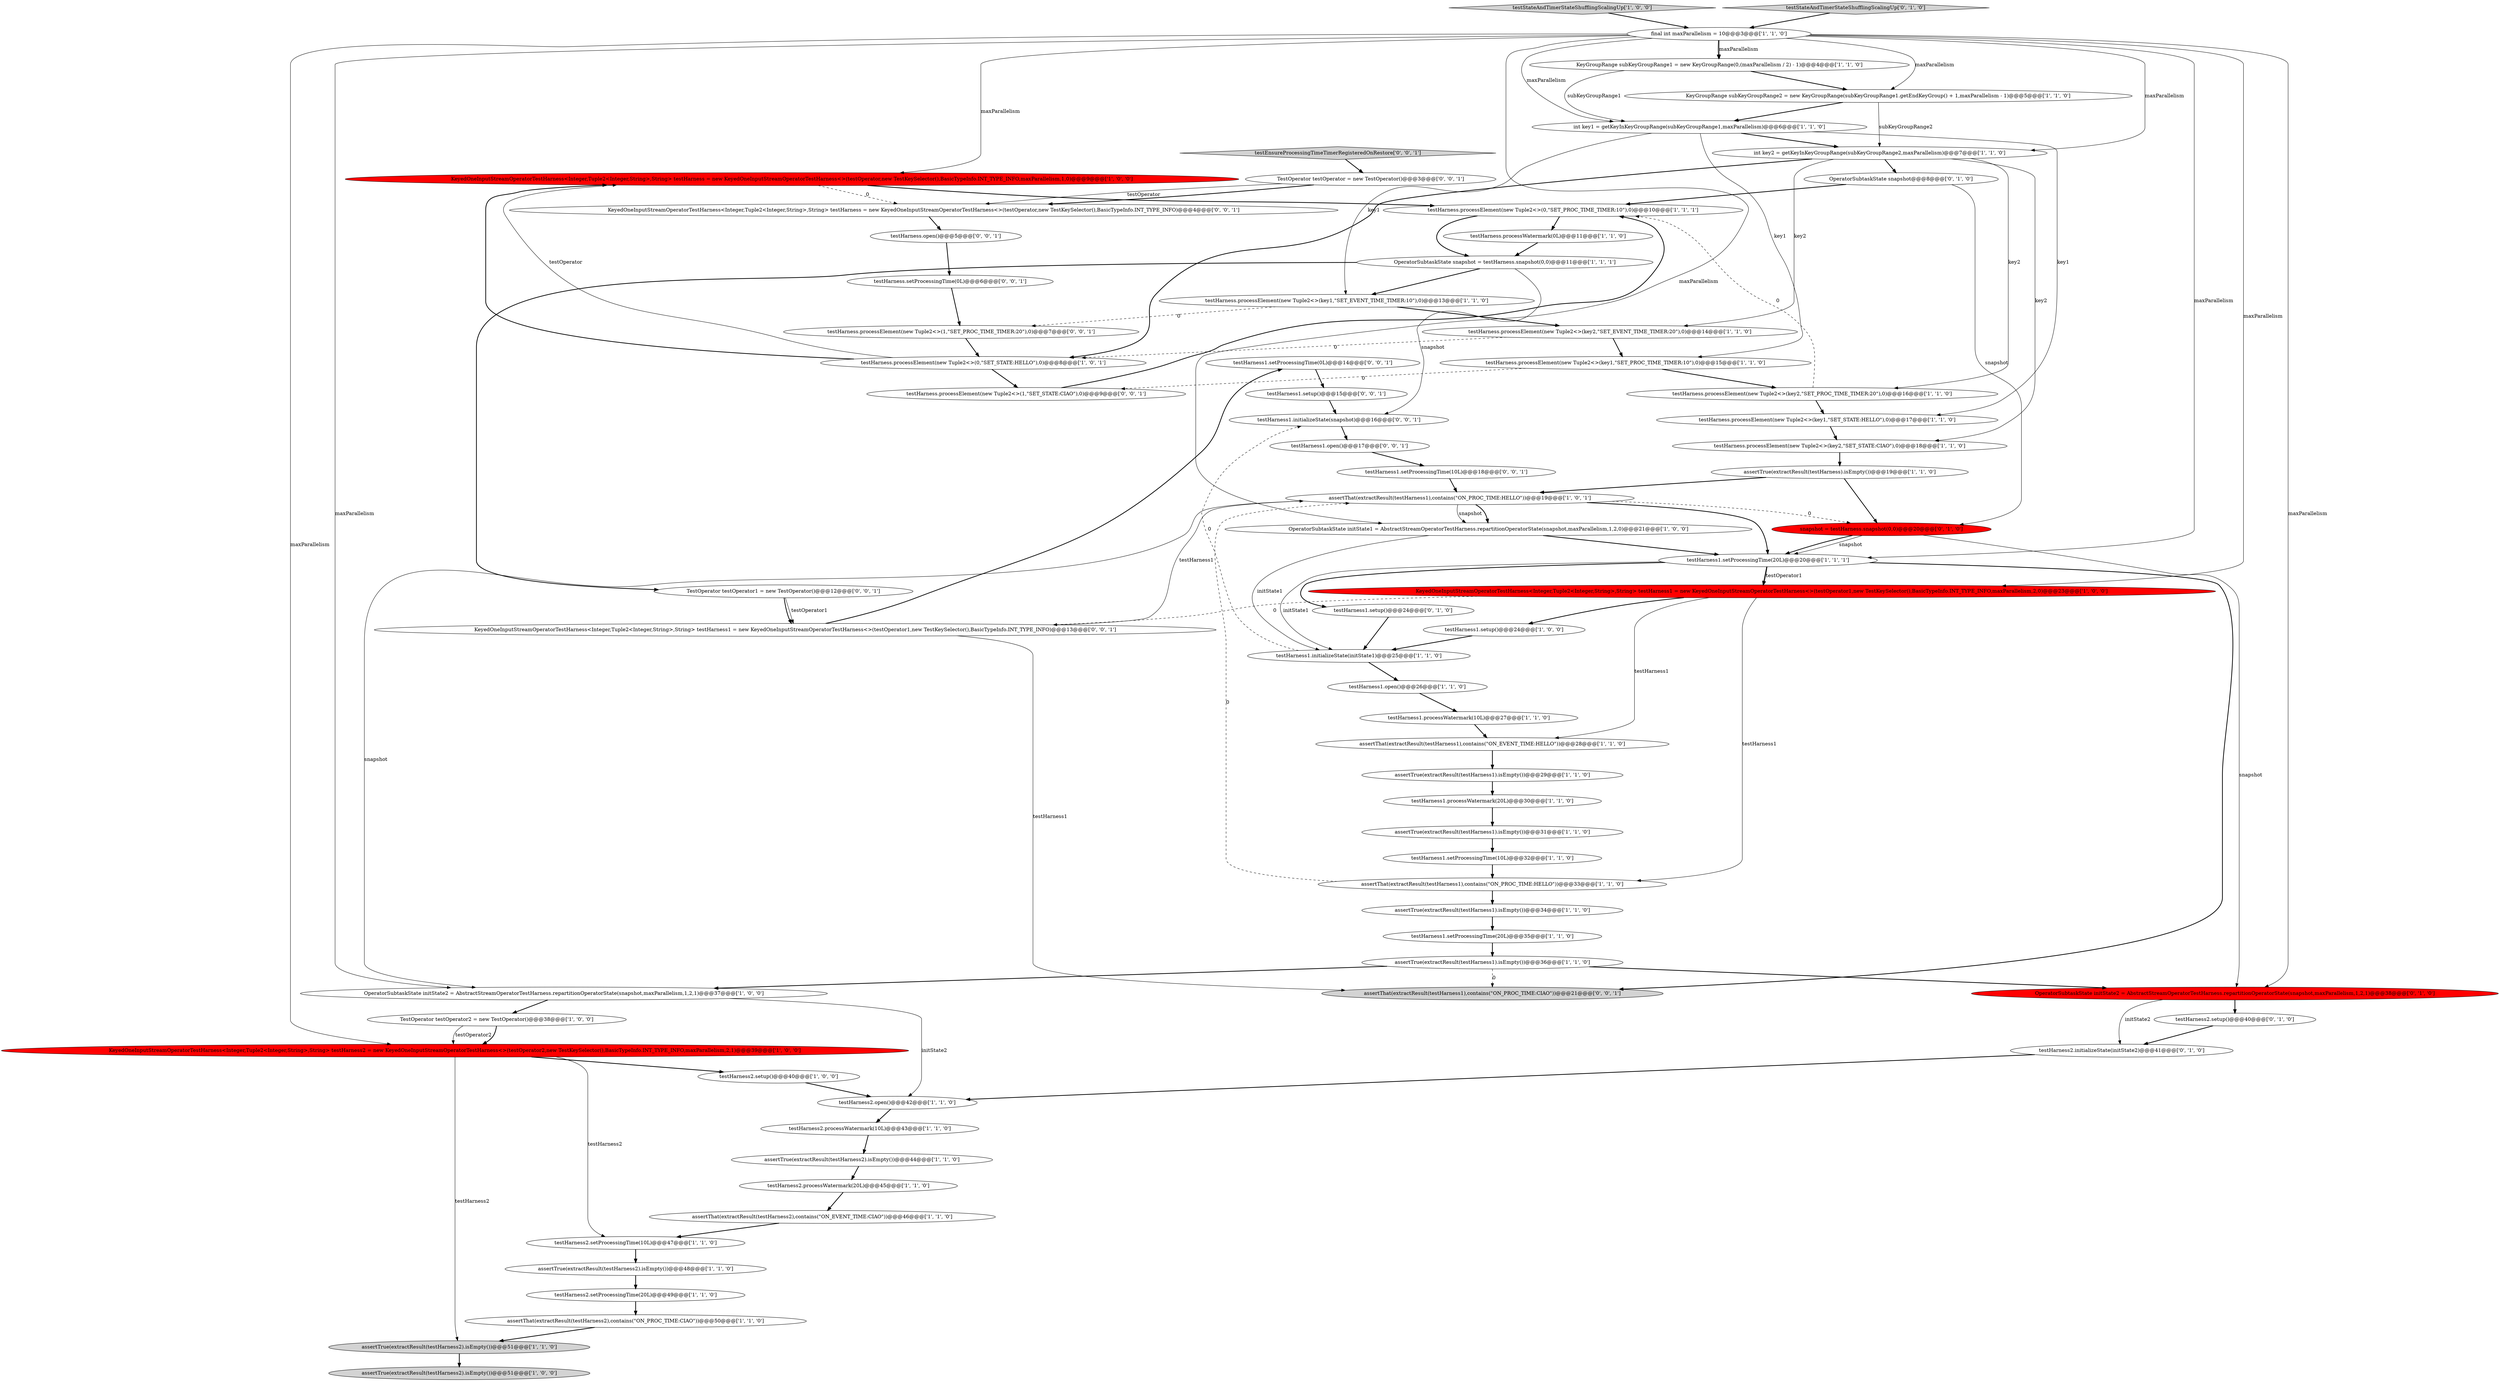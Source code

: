 digraph {
59 [style = filled, label = "testHarness1.setProcessingTime(0L)@@@14@@@['0', '0', '1']", fillcolor = white, shape = ellipse image = "AAA0AAABBB3BBB"];
52 [style = filled, label = "OperatorSubtaskState snapshot@@@8@@@['0', '1', '0']", fillcolor = white, shape = ellipse image = "AAA0AAABBB2BBB"];
20 [style = filled, label = "testHarness1.processWatermark(20L)@@@30@@@['1', '1', '0']", fillcolor = white, shape = ellipse image = "AAA0AAABBB1BBB"];
35 [style = filled, label = "testHarness.processElement(new Tuple2<>(0,\"SET_STATE:HELLO\"),0)@@@8@@@['1', '0', '1']", fillcolor = white, shape = ellipse image = "AAA0AAABBB1BBB"];
22 [style = filled, label = "testHarness2.processWatermark(20L)@@@45@@@['1', '1', '0']", fillcolor = white, shape = ellipse image = "AAA0AAABBB1BBB"];
37 [style = filled, label = "KeyedOneInputStreamOperatorTestHarness<Integer,Tuple2<Integer,String>,String> testHarness2 = new KeyedOneInputStreamOperatorTestHarness<>(testOperator2,new TestKeySelector(),BasicTypeInfo.INT_TYPE_INFO,maxParallelism,2,1)@@@39@@@['1', '0', '0']", fillcolor = red, shape = ellipse image = "AAA1AAABBB1BBB"];
43 [style = filled, label = "testHarness1.setProcessingTime(20L)@@@20@@@['1', '1', '1']", fillcolor = white, shape = ellipse image = "AAA0AAABBB1BBB"];
60 [style = filled, label = "testHarness1.initializeState(snapshot)@@@16@@@['0', '0', '1']", fillcolor = white, shape = ellipse image = "AAA0AAABBB3BBB"];
68 [style = filled, label = "TestOperator testOperator = new TestOperator()@@@3@@@['0', '0', '1']", fillcolor = white, shape = ellipse image = "AAA0AAABBB3BBB"];
4 [style = filled, label = "testStateAndTimerStateShufflingScalingUp['1', '0', '0']", fillcolor = lightgray, shape = diamond image = "AAA0AAABBB1BBB"];
16 [style = filled, label = "assertThat(extractResult(testHarness1),contains(\"ON_PROC_TIME:HELLO\"))@@@19@@@['1', '0', '1']", fillcolor = white, shape = ellipse image = "AAA0AAABBB1BBB"];
1 [style = filled, label = "assertThat(extractResult(testHarness2),contains(\"ON_EVENT_TIME:CIAO\"))@@@46@@@['1', '1', '0']", fillcolor = white, shape = ellipse image = "AAA0AAABBB1BBB"];
17 [style = filled, label = "testHarness1.setup()@@@24@@@['1', '0', '0']", fillcolor = white, shape = ellipse image = "AAA0AAABBB1BBB"];
26 [style = filled, label = "KeyedOneInputStreamOperatorTestHarness<Integer,Tuple2<Integer,String>,String> testHarness = new KeyedOneInputStreamOperatorTestHarness<>(testOperator,new TestKeySelector(),BasicTypeInfo.INT_TYPE_INFO,maxParallelism,1,0)@@@9@@@['1', '0', '0']", fillcolor = red, shape = ellipse image = "AAA1AAABBB1BBB"];
41 [style = filled, label = "testHarness.processWatermark(0L)@@@11@@@['1', '1', '0']", fillcolor = white, shape = ellipse image = "AAA0AAABBB1BBB"];
50 [style = filled, label = "testHarness2.initializeState(initState2)@@@41@@@['0', '1', '0']", fillcolor = white, shape = ellipse image = "AAA0AAABBB2BBB"];
56 [style = filled, label = "testHarness1.setup()@@@24@@@['0', '1', '0']", fillcolor = white, shape = ellipse image = "AAA0AAABBB2BBB"];
64 [style = filled, label = "testEnsureProcessingTimeTimerRegisteredOnRestore['0', '0', '1']", fillcolor = lightgray, shape = diamond image = "AAA0AAABBB3BBB"];
70 [style = filled, label = "assertThat(extractResult(testHarness1),contains(\"ON_PROC_TIME:CIAO\"))@@@21@@@['0', '0', '1']", fillcolor = lightgray, shape = ellipse image = "AAA0AAABBB3BBB"];
15 [style = filled, label = "assertTrue(extractResult(testHarness1).isEmpty())@@@29@@@['1', '1', '0']", fillcolor = white, shape = ellipse image = "AAA0AAABBB1BBB"];
23 [style = filled, label = "testHarness.processElement(new Tuple2<>(0,\"SET_PROC_TIME_TIMER:10\"),0)@@@10@@@['1', '1', '1']", fillcolor = white, shape = ellipse image = "AAA0AAABBB1BBB"];
24 [style = filled, label = "testHarness1.setProcessingTime(20L)@@@35@@@['1', '1', '0']", fillcolor = white, shape = ellipse image = "AAA0AAABBB1BBB"];
33 [style = filled, label = "int key2 = getKeyInKeyGroupRange(subKeyGroupRange2,maxParallelism)@@@7@@@['1', '1', '0']", fillcolor = white, shape = ellipse image = "AAA0AAABBB1BBB"];
55 [style = filled, label = "testHarness2.setup()@@@40@@@['0', '1', '0']", fillcolor = white, shape = ellipse image = "AAA0AAABBB2BBB"];
34 [style = filled, label = "final int maxParallelism = 10@@@3@@@['1', '1', '0']", fillcolor = white, shape = ellipse image = "AAA0AAABBB1BBB"];
38 [style = filled, label = "testHarness2.open()@@@42@@@['1', '1', '0']", fillcolor = white, shape = ellipse image = "AAA0AAABBB1BBB"];
29 [style = filled, label = "testHarness1.open()@@@26@@@['1', '1', '0']", fillcolor = white, shape = ellipse image = "AAA0AAABBB1BBB"];
67 [style = filled, label = "KeyedOneInputStreamOperatorTestHarness<Integer,Tuple2<Integer,String>,String> testHarness1 = new KeyedOneInputStreamOperatorTestHarness<>(testOperator1,new TestKeySelector(),BasicTypeInfo.INT_TYPE_INFO)@@@13@@@['0', '0', '1']", fillcolor = white, shape = ellipse image = "AAA0AAABBB3BBB"];
7 [style = filled, label = "assertTrue(extractResult(testHarness2).isEmpty())@@@48@@@['1', '1', '0']", fillcolor = white, shape = ellipse image = "AAA0AAABBB1BBB"];
14 [style = filled, label = "testHarness2.setup()@@@40@@@['1', '0', '0']", fillcolor = white, shape = ellipse image = "AAA0AAABBB1BBB"];
2 [style = filled, label = "KeyGroupRange subKeyGroupRange2 = new KeyGroupRange(subKeyGroupRange1.getEndKeyGroup() + 1,maxParallelism - 1)@@@5@@@['1', '1', '0']", fillcolor = white, shape = ellipse image = "AAA0AAABBB1BBB"];
62 [style = filled, label = "testHarness.processElement(new Tuple2<>(1,\"SET_PROC_TIME_TIMER:20\"),0)@@@7@@@['0', '0', '1']", fillcolor = white, shape = ellipse image = "AAA0AAABBB3BBB"];
18 [style = filled, label = "testHarness1.processWatermark(10L)@@@27@@@['1', '1', '0']", fillcolor = white, shape = ellipse image = "AAA0AAABBB1BBB"];
44 [style = filled, label = "testHarness.processElement(new Tuple2<>(key1,\"SET_STATE:HELLO\"),0)@@@17@@@['1', '1', '0']", fillcolor = white, shape = ellipse image = "AAA0AAABBB1BBB"];
71 [style = filled, label = "testHarness.processElement(new Tuple2<>(1,\"SET_STATE:CIAO\"),0)@@@9@@@['0', '0', '1']", fillcolor = white, shape = ellipse image = "AAA0AAABBB3BBB"];
12 [style = filled, label = "testHarness2.setProcessingTime(20L)@@@49@@@['1', '1', '0']", fillcolor = white, shape = ellipse image = "AAA0AAABBB1BBB"];
66 [style = filled, label = "KeyedOneInputStreamOperatorTestHarness<Integer,Tuple2<Integer,String>,String> testHarness = new KeyedOneInputStreamOperatorTestHarness<>(testOperator,new TestKeySelector(),BasicTypeInfo.INT_TYPE_INFO)@@@4@@@['0', '0', '1']", fillcolor = white, shape = ellipse image = "AAA0AAABBB3BBB"];
42 [style = filled, label = "OperatorSubtaskState initState2 = AbstractStreamOperatorTestHarness.repartitionOperatorState(snapshot,maxParallelism,1,2,1)@@@37@@@['1', '0', '0']", fillcolor = white, shape = ellipse image = "AAA0AAABBB1BBB"];
69 [style = filled, label = "testHarness1.open()@@@17@@@['0', '0', '1']", fillcolor = white, shape = ellipse image = "AAA0AAABBB3BBB"];
19 [style = filled, label = "assertTrue(extractResult(testHarness2).isEmpty())@@@51@@@['1', '0', '0']", fillcolor = lightgray, shape = ellipse image = "AAA0AAABBB1BBB"];
27 [style = filled, label = "assertTrue(extractResult(testHarness2).isEmpty())@@@44@@@['1', '1', '0']", fillcolor = white, shape = ellipse image = "AAA0AAABBB1BBB"];
0 [style = filled, label = "testHarness.processElement(new Tuple2<>(key1,\"SET_PROC_TIME_TIMER:10\"),0)@@@15@@@['1', '1', '0']", fillcolor = white, shape = ellipse image = "AAA0AAABBB1BBB"];
31 [style = filled, label = "testHarness2.setProcessingTime(10L)@@@47@@@['1', '1', '0']", fillcolor = white, shape = ellipse image = "AAA0AAABBB1BBB"];
39 [style = filled, label = "testHarness2.processWatermark(10L)@@@43@@@['1', '1', '0']", fillcolor = white, shape = ellipse image = "AAA0AAABBB1BBB"];
58 [style = filled, label = "testHarness1.setup()@@@15@@@['0', '0', '1']", fillcolor = white, shape = ellipse image = "AAA0AAABBB3BBB"];
9 [style = filled, label = "testHarness.processElement(new Tuple2<>(key2,\"SET_STATE:CIAO\"),0)@@@18@@@['1', '1', '0']", fillcolor = white, shape = ellipse image = "AAA0AAABBB1BBB"];
8 [style = filled, label = "TestOperator testOperator2 = new TestOperator()@@@38@@@['1', '0', '0']", fillcolor = white, shape = ellipse image = "AAA0AAABBB1BBB"];
36 [style = filled, label = "assertTrue(extractResult(testHarness).isEmpty())@@@19@@@['1', '1', '0']", fillcolor = white, shape = ellipse image = "AAA0AAABBB1BBB"];
63 [style = filled, label = "testHarness.open()@@@5@@@['0', '0', '1']", fillcolor = white, shape = ellipse image = "AAA0AAABBB3BBB"];
5 [style = filled, label = "testHarness.processElement(new Tuple2<>(key1,\"SET_EVENT_TIME_TIMER:10\"),0)@@@13@@@['1', '1', '0']", fillcolor = white, shape = ellipse image = "AAA0AAABBB1BBB"];
13 [style = filled, label = "assertTrue(extractResult(testHarness1).isEmpty())@@@36@@@['1', '1', '0']", fillcolor = white, shape = ellipse image = "AAA0AAABBB1BBB"];
30 [style = filled, label = "testHarness1.initializeState(initState1)@@@25@@@['1', '1', '0']", fillcolor = white, shape = ellipse image = "AAA0AAABBB1BBB"];
32 [style = filled, label = "assertThat(extractResult(testHarness1),contains(\"ON_EVENT_TIME:HELLO\"))@@@28@@@['1', '1', '0']", fillcolor = white, shape = ellipse image = "AAA0AAABBB1BBB"];
25 [style = filled, label = "KeyGroupRange subKeyGroupRange1 = new KeyGroupRange(0,(maxParallelism / 2) - 1)@@@4@@@['1', '1', '0']", fillcolor = white, shape = ellipse image = "AAA0AAABBB1BBB"];
40 [style = filled, label = "assertThat(extractResult(testHarness2),contains(\"ON_PROC_TIME:CIAO\"))@@@50@@@['1', '1', '0']", fillcolor = white, shape = ellipse image = "AAA0AAABBB1BBB"];
3 [style = filled, label = "KeyedOneInputStreamOperatorTestHarness<Integer,Tuple2<Integer,String>,String> testHarness1 = new KeyedOneInputStreamOperatorTestHarness<>(testOperator1,new TestKeySelector(),BasicTypeInfo.INT_TYPE_INFO,maxParallelism,2,0)@@@23@@@['1', '0', '0']", fillcolor = red, shape = ellipse image = "AAA1AAABBB1BBB"];
45 [style = filled, label = "OperatorSubtaskState initState1 = AbstractStreamOperatorTestHarness.repartitionOperatorState(snapshot,maxParallelism,1,2,0)@@@21@@@['1', '0', '0']", fillcolor = white, shape = ellipse image = "AAA0AAABBB1BBB"];
49 [style = filled, label = "testHarness.processElement(new Tuple2<>(key2,\"SET_EVENT_TIME_TIMER:20\"),0)@@@14@@@['1', '1', '0']", fillcolor = white, shape = ellipse image = "AAA0AAABBB1BBB"];
61 [style = filled, label = "testHarness1.setProcessingTime(10L)@@@18@@@['0', '0', '1']", fillcolor = white, shape = ellipse image = "AAA0AAABBB3BBB"];
65 [style = filled, label = "testHarness.setProcessingTime(0L)@@@6@@@['0', '0', '1']", fillcolor = white, shape = ellipse image = "AAA0AAABBB3BBB"];
21 [style = filled, label = "assertTrue(extractResult(testHarness1).isEmpty())@@@31@@@['1', '1', '0']", fillcolor = white, shape = ellipse image = "AAA0AAABBB1BBB"];
11 [style = filled, label = "assertTrue(extractResult(testHarness2).isEmpty())@@@51@@@['1', '1', '0']", fillcolor = lightgray, shape = ellipse image = "AAA0AAABBB1BBB"];
10 [style = filled, label = "int key1 = getKeyInKeyGroupRange(subKeyGroupRange1,maxParallelism)@@@6@@@['1', '1', '0']", fillcolor = white, shape = ellipse image = "AAA0AAABBB1BBB"];
51 [style = filled, label = "OperatorSubtaskState initState2 = AbstractStreamOperatorTestHarness.repartitionOperatorState(snapshot,maxParallelism,1,2,1)@@@38@@@['0', '1', '0']", fillcolor = red, shape = ellipse image = "AAA1AAABBB2BBB"];
46 [style = filled, label = "OperatorSubtaskState snapshot = testHarness.snapshot(0,0)@@@11@@@['1', '1', '1']", fillcolor = white, shape = ellipse image = "AAA0AAABBB1BBB"];
57 [style = filled, label = "TestOperator testOperator1 = new TestOperator()@@@12@@@['0', '0', '1']", fillcolor = white, shape = ellipse image = "AAA0AAABBB3BBB"];
54 [style = filled, label = "testStateAndTimerStateShufflingScalingUp['0', '1', '0']", fillcolor = lightgray, shape = diamond image = "AAA0AAABBB2BBB"];
28 [style = filled, label = "assertThat(extractResult(testHarness1),contains(\"ON_PROC_TIME:HELLO\"))@@@33@@@['1', '1', '0']", fillcolor = white, shape = ellipse image = "AAA0AAABBB1BBB"];
53 [style = filled, label = "snapshot = testHarness.snapshot(0,0)@@@20@@@['0', '1', '0']", fillcolor = red, shape = ellipse image = "AAA1AAABBB2BBB"];
47 [style = filled, label = "testHarness.processElement(new Tuple2<>(key2,\"SET_PROC_TIME_TIMER:20\"),0)@@@16@@@['1', '1', '0']", fillcolor = white, shape = ellipse image = "AAA0AAABBB1BBB"];
6 [style = filled, label = "testHarness1.setProcessingTime(10L)@@@32@@@['1', '1', '0']", fillcolor = white, shape = ellipse image = "AAA0AAABBB1BBB"];
48 [style = filled, label = "assertTrue(extractResult(testHarness1).isEmpty())@@@34@@@['1', '1', '0']", fillcolor = white, shape = ellipse image = "AAA0AAABBB1BBB"];
56->30 [style = bold, label=""];
67->16 [style = solid, label="testHarness1"];
46->5 [style = bold, label=""];
36->53 [style = bold, label=""];
65->62 [style = bold, label=""];
68->66 [style = bold, label=""];
33->47 [style = solid, label="key2"];
58->60 [style = bold, label=""];
49->0 [style = bold, label=""];
59->58 [style = bold, label=""];
38->39 [style = bold, label=""];
30->29 [style = bold, label=""];
29->18 [style = bold, label=""];
13->51 [style = bold, label=""];
3->28 [style = solid, label="testHarness1"];
12->40 [style = bold, label=""];
43->3 [style = bold, label=""];
40->11 [style = bold, label=""];
3->32 [style = solid, label="testHarness1"];
5->49 [style = bold, label=""];
57->67 [style = bold, label=""];
45->43 [style = bold, label=""];
15->20 [style = bold, label=""];
18->32 [style = bold, label=""];
16->43 [style = bold, label=""];
33->49 [style = solid, label="key2"];
1->31 [style = bold, label=""];
8->37 [style = solid, label="testOperator2"];
48->24 [style = bold, label=""];
10->0 [style = solid, label="key1"];
43->70 [style = bold, label=""];
28->16 [style = dashed, label="0"];
66->63 [style = bold, label=""];
34->25 [style = solid, label="maxParallelism"];
52->23 [style = bold, label=""];
34->45 [style = solid, label="maxParallelism"];
16->45 [style = bold, label=""];
37->11 [style = solid, label="testHarness2"];
68->66 [style = solid, label="testOperator"];
51->50 [style = solid, label="initState2"];
3->67 [style = dashed, label="0"];
14->38 [style = bold, label=""];
46->60 [style = solid, label="snapshot"];
49->35 [style = dashed, label="0"];
25->10 [style = solid, label="subKeyGroupRange1"];
27->22 [style = bold, label=""];
25->2 [style = bold, label=""];
34->51 [style = solid, label="maxParallelism"];
35->71 [style = bold, label=""];
34->42 [style = solid, label="maxParallelism"];
36->16 [style = bold, label=""];
34->43 [style = solid, label="maxParallelism"];
47->44 [style = bold, label=""];
41->46 [style = bold, label=""];
35->26 [style = solid, label="testOperator"];
53->43 [style = bold, label=""];
37->31 [style = solid, label="testHarness2"];
42->38 [style = solid, label="initState2"];
24->13 [style = bold, label=""];
0->71 [style = dashed, label="0"];
34->26 [style = solid, label="maxParallelism"];
34->2 [style = solid, label="maxParallelism"];
43->3 [style = solid, label="testOperator1"];
33->52 [style = bold, label=""];
63->65 [style = bold, label=""];
13->42 [style = bold, label=""];
57->67 [style = solid, label="testOperator1"];
10->44 [style = solid, label="key1"];
42->8 [style = bold, label=""];
10->5 [style = solid, label="key1"];
13->70 [style = dashed, label="0"];
53->51 [style = solid, label="snapshot"];
23->41 [style = bold, label=""];
62->35 [style = bold, label=""];
2->10 [style = bold, label=""];
67->70 [style = solid, label="testHarness1"];
16->53 [style = dashed, label="0"];
31->7 [style = bold, label=""];
33->9 [style = solid, label="key2"];
52->53 [style = solid, label="snapshot"];
53->43 [style = solid, label="snapshot"];
34->33 [style = solid, label="maxParallelism"];
16->45 [style = solid, label="snapshot"];
3->17 [style = bold, label=""];
10->33 [style = bold, label=""];
8->37 [style = bold, label=""];
55->50 [style = bold, label=""];
22->1 [style = bold, label=""];
60->69 [style = bold, label=""];
45->30 [style = solid, label="initState1"];
44->9 [style = bold, label=""];
35->26 [style = bold, label=""];
46->57 [style = bold, label=""];
47->23 [style = dashed, label="0"];
4->34 [style = bold, label=""];
54->34 [style = bold, label=""];
9->36 [style = bold, label=""];
33->35 [style = bold, label=""];
34->25 [style = bold, label=""];
71->23 [style = bold, label=""];
61->16 [style = bold, label=""];
21->6 [style = bold, label=""];
7->12 [style = bold, label=""];
34->37 [style = solid, label="maxParallelism"];
2->33 [style = solid, label="subKeyGroupRange2"];
23->46 [style = bold, label=""];
30->60 [style = dashed, label="0"];
43->30 [style = solid, label="initState1"];
17->30 [style = bold, label=""];
39->27 [style = bold, label=""];
11->19 [style = bold, label=""];
16->42 [style = solid, label="snapshot"];
69->61 [style = bold, label=""];
26->66 [style = dashed, label="0"];
20->21 [style = bold, label=""];
34->10 [style = solid, label="maxParallelism"];
37->14 [style = bold, label=""];
0->47 [style = bold, label=""];
50->38 [style = bold, label=""];
51->55 [style = bold, label=""];
26->23 [style = bold, label=""];
64->68 [style = bold, label=""];
32->15 [style = bold, label=""];
28->48 [style = bold, label=""];
5->62 [style = dashed, label="0"];
34->3 [style = solid, label="maxParallelism"];
43->56 [style = bold, label=""];
6->28 [style = bold, label=""];
67->59 [style = bold, label=""];
}
